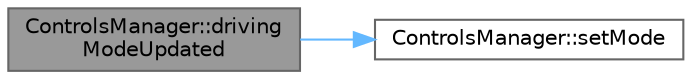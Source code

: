 digraph "ControlsManager::drivingModeUpdated"
{
 // LATEX_PDF_SIZE
  bgcolor="transparent";
  edge [fontname=Helvetica,fontsize=10,labelfontname=Helvetica,labelfontsize=10];
  node [fontname=Helvetica,fontsize=10,shape=box,height=0.2,width=0.4];
  rankdir="LR";
  Node1 [id="Node000001",label="ControlsManager::driving\lModeUpdated",height=0.2,width=0.4,color="gray40", fillcolor="grey60", style="filled", fontcolor="black",tooltip=" "];
  Node1 -> Node2 [id="edge1_Node000001_Node000002",color="steelblue1",style="solid",tooltip=" "];
  Node2 [id="Node000002",label="ControlsManager::setMode",height=0.2,width=0.4,color="grey40", fillcolor="white", style="filled",URL="$classControlsManager.html#aa925f92fc442ed25200f3bcd0df3d08a",tooltip=" "];
}
